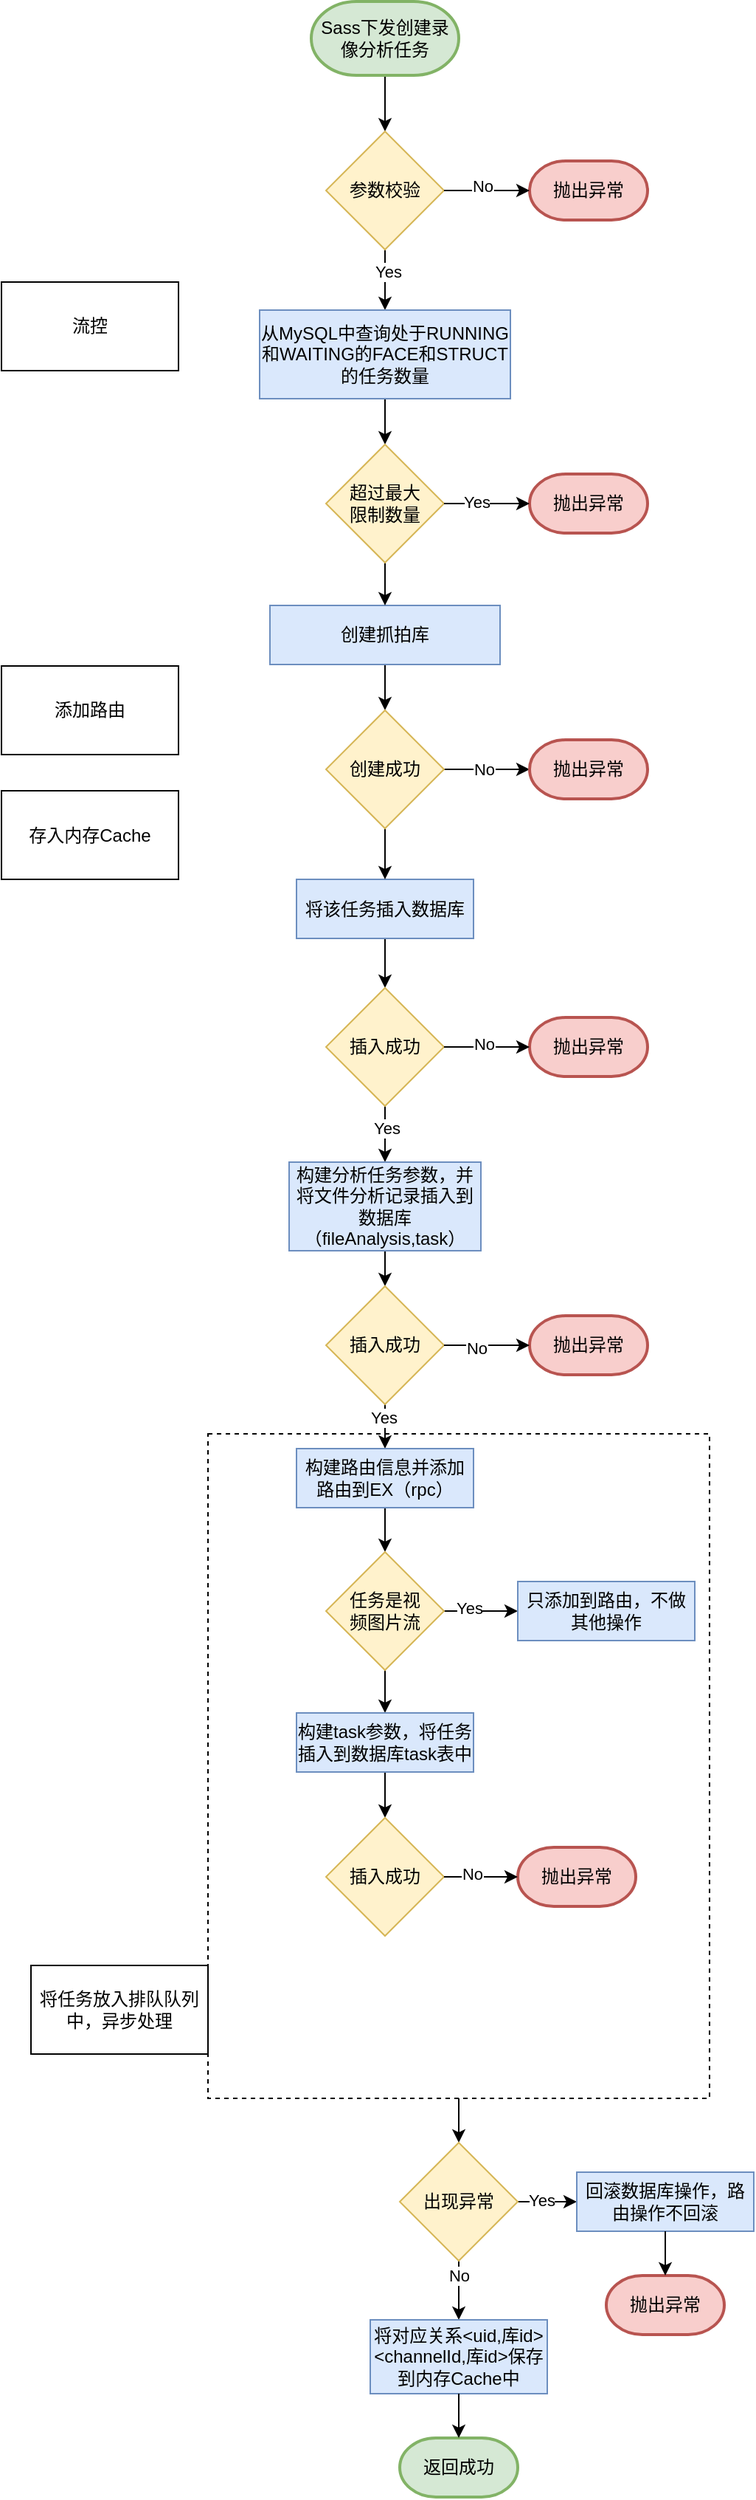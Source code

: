 <mxfile version="24.7.6">
  <diagram name="第 1 页" id="CMcUgNSJt625-ANRfRUt">
    <mxGraphModel dx="1147" dy="737" grid="1" gridSize="10" guides="1" tooltips="1" connect="1" arrows="1" fold="1" page="1" pageScale="1" pageWidth="827" pageHeight="1169" math="0" shadow="0">
      <root>
        <mxCell id="0" />
        <mxCell id="1" parent="0" />
        <mxCell id="2VXlJBjByZIwGx6ayslx-62" style="edgeStyle=orthogonalEdgeStyle;rounded=0;orthogonalLoop=1;jettySize=auto;html=1;exitX=0.5;exitY=1;exitDx=0;exitDy=0;" edge="1" parent="1" source="2VXlJBjByZIwGx6ayslx-58" target="2VXlJBjByZIwGx6ayslx-59">
          <mxGeometry relative="1" as="geometry" />
        </mxCell>
        <mxCell id="2VXlJBjByZIwGx6ayslx-58" value="" style="rounded=0;whiteSpace=wrap;html=1;dashed=1;fillColor=none;" vertex="1" parent="1">
          <mxGeometry x="250" y="1020" width="340" height="450" as="geometry" />
        </mxCell>
        <mxCell id="2VXlJBjByZIwGx6ayslx-3" style="edgeStyle=orthogonalEdgeStyle;rounded=0;orthogonalLoop=1;jettySize=auto;html=1;exitX=0.5;exitY=1;exitDx=0;exitDy=0;exitPerimeter=0;entryX=0.5;entryY=0;entryDx=0;entryDy=0;" edge="1" parent="1" source="2VXlJBjByZIwGx6ayslx-1" target="2VXlJBjByZIwGx6ayslx-2">
          <mxGeometry relative="1" as="geometry" />
        </mxCell>
        <mxCell id="2VXlJBjByZIwGx6ayslx-1" value="Sass下发创建录像分析任务" style="strokeWidth=2;html=1;shape=mxgraph.flowchart.terminator;whiteSpace=wrap;fillColor=#d5e8d4;strokeColor=#82b366;" vertex="1" parent="1">
          <mxGeometry x="320" y="50" width="100" height="50" as="geometry" />
        </mxCell>
        <mxCell id="2VXlJBjByZIwGx6ayslx-13" style="edgeStyle=orthogonalEdgeStyle;rounded=0;orthogonalLoop=1;jettySize=auto;html=1;exitX=0.5;exitY=1;exitDx=0;exitDy=0;entryX=0.5;entryY=0;entryDx=0;entryDy=0;" edge="1" parent="1" source="2VXlJBjByZIwGx6ayslx-2" target="2VXlJBjByZIwGx6ayslx-12">
          <mxGeometry relative="1" as="geometry" />
        </mxCell>
        <mxCell id="2VXlJBjByZIwGx6ayslx-14" value="Yes" style="edgeLabel;html=1;align=center;verticalAlign=middle;resizable=0;points=[];" vertex="1" connectable="0" parent="2VXlJBjByZIwGx6ayslx-13">
          <mxGeometry x="-0.268" y="2" relative="1" as="geometry">
            <mxPoint as="offset" />
          </mxGeometry>
        </mxCell>
        <mxCell id="2VXlJBjByZIwGx6ayslx-2" value="参数校验" style="rhombus;whiteSpace=wrap;html=1;fillColor=#fff2cc;strokeColor=#d6b656;" vertex="1" parent="1">
          <mxGeometry x="330" y="138" width="80" height="80" as="geometry" />
        </mxCell>
        <mxCell id="2VXlJBjByZIwGx6ayslx-4" value="抛出异常" style="strokeWidth=2;html=1;shape=mxgraph.flowchart.terminator;whiteSpace=wrap;fillColor=#f8cecc;strokeColor=#b85450;" vertex="1" parent="1">
          <mxGeometry x="468" y="158" width="80" height="40" as="geometry" />
        </mxCell>
        <mxCell id="2VXlJBjByZIwGx6ayslx-5" style="edgeStyle=orthogonalEdgeStyle;rounded=0;orthogonalLoop=1;jettySize=auto;html=1;exitX=1;exitY=0.5;exitDx=0;exitDy=0;entryX=0;entryY=0.5;entryDx=0;entryDy=0;entryPerimeter=0;" edge="1" parent="1" source="2VXlJBjByZIwGx6ayslx-2" target="2VXlJBjByZIwGx6ayslx-4">
          <mxGeometry relative="1" as="geometry" />
        </mxCell>
        <mxCell id="2VXlJBjByZIwGx6ayslx-6" value="No" style="edgeLabel;html=1;align=center;verticalAlign=middle;resizable=0;points=[];" vertex="1" connectable="0" parent="2VXlJBjByZIwGx6ayslx-5">
          <mxGeometry x="-0.103" y="3" relative="1" as="geometry">
            <mxPoint as="offset" />
          </mxGeometry>
        </mxCell>
        <mxCell id="2VXlJBjByZIwGx6ayslx-7" value="流控" style="rounded=0;whiteSpace=wrap;html=1;" vertex="1" parent="1">
          <mxGeometry x="110" y="240" width="120" height="60" as="geometry" />
        </mxCell>
        <mxCell id="2VXlJBjByZIwGx6ayslx-22" style="edgeStyle=orthogonalEdgeStyle;rounded=0;orthogonalLoop=1;jettySize=auto;html=1;exitX=0.5;exitY=1;exitDx=0;exitDy=0;entryX=0.5;entryY=0;entryDx=0;entryDy=0;" edge="1" parent="1" source="2VXlJBjByZIwGx6ayslx-8" target="2VXlJBjByZIwGx6ayslx-21">
          <mxGeometry relative="1" as="geometry" />
        </mxCell>
        <mxCell id="2VXlJBjByZIwGx6ayslx-8" value="创建抓拍库" style="rounded=0;whiteSpace=wrap;html=1;fillColor=#dae8fc;strokeColor=#6c8ebf;" vertex="1" parent="1">
          <mxGeometry x="292" y="459" width="156" height="40" as="geometry" />
        </mxCell>
        <mxCell id="2VXlJBjByZIwGx6ayslx-28" style="edgeStyle=orthogonalEdgeStyle;rounded=0;orthogonalLoop=1;jettySize=auto;html=1;exitX=0.5;exitY=1;exitDx=0;exitDy=0;entryX=0.5;entryY=0;entryDx=0;entryDy=0;" edge="1" parent="1" source="2VXlJBjByZIwGx6ayslx-9" target="2VXlJBjByZIwGx6ayslx-27">
          <mxGeometry relative="1" as="geometry" />
        </mxCell>
        <mxCell id="2VXlJBjByZIwGx6ayslx-9" value="将该任务插入数据库" style="rounded=0;whiteSpace=wrap;html=1;fillColor=#dae8fc;strokeColor=#6c8ebf;" vertex="1" parent="1">
          <mxGeometry x="310" y="644.5" width="120" height="40" as="geometry" />
        </mxCell>
        <mxCell id="2VXlJBjByZIwGx6ayslx-10" value="添加路由" style="rounded=0;whiteSpace=wrap;html=1;" vertex="1" parent="1">
          <mxGeometry x="110" y="500" width="120" height="60" as="geometry" />
        </mxCell>
        <mxCell id="2VXlJBjByZIwGx6ayslx-11" value="存入内存Cache" style="rounded=0;whiteSpace=wrap;html=1;" vertex="1" parent="1">
          <mxGeometry x="110" y="584.5" width="120" height="60" as="geometry" />
        </mxCell>
        <mxCell id="2VXlJBjByZIwGx6ayslx-17" style="edgeStyle=orthogonalEdgeStyle;rounded=0;orthogonalLoop=1;jettySize=auto;html=1;exitX=0.5;exitY=1;exitDx=0;exitDy=0;entryX=0.5;entryY=0;entryDx=0;entryDy=0;" edge="1" parent="1" source="2VXlJBjByZIwGx6ayslx-12" target="2VXlJBjByZIwGx6ayslx-15">
          <mxGeometry relative="1" as="geometry" />
        </mxCell>
        <mxCell id="2VXlJBjByZIwGx6ayslx-12" value="从MySQL中查询处于RUNNING和WAITING的FACE和STRUCT的任务数量" style="rounded=0;whiteSpace=wrap;html=1;fillColor=#dae8fc;strokeColor=#6c8ebf;" vertex="1" parent="1">
          <mxGeometry x="285" y="259" width="170" height="60" as="geometry" />
        </mxCell>
        <mxCell id="2VXlJBjByZIwGx6ayslx-20" style="edgeStyle=orthogonalEdgeStyle;rounded=0;orthogonalLoop=1;jettySize=auto;html=1;exitX=0.5;exitY=1;exitDx=0;exitDy=0;entryX=0.5;entryY=0;entryDx=0;entryDy=0;" edge="1" parent="1" source="2VXlJBjByZIwGx6ayslx-15" target="2VXlJBjByZIwGx6ayslx-8">
          <mxGeometry relative="1" as="geometry" />
        </mxCell>
        <mxCell id="2VXlJBjByZIwGx6ayslx-15" value="超过最大&lt;div&gt;限制数量&lt;/div&gt;" style="rhombus;whiteSpace=wrap;html=1;fillColor=#fff2cc;strokeColor=#d6b656;" vertex="1" parent="1">
          <mxGeometry x="330" y="350" width="80" height="80" as="geometry" />
        </mxCell>
        <mxCell id="2VXlJBjByZIwGx6ayslx-16" value="抛出异常" style="strokeWidth=2;html=1;shape=mxgraph.flowchart.terminator;whiteSpace=wrap;fillColor=#f8cecc;strokeColor=#b85450;" vertex="1" parent="1">
          <mxGeometry x="468" y="370" width="80" height="40" as="geometry" />
        </mxCell>
        <mxCell id="2VXlJBjByZIwGx6ayslx-18" style="edgeStyle=orthogonalEdgeStyle;rounded=0;orthogonalLoop=1;jettySize=auto;html=1;exitX=1;exitY=0.5;exitDx=0;exitDy=0;entryX=0;entryY=0.5;entryDx=0;entryDy=0;entryPerimeter=0;" edge="1" parent="1" source="2VXlJBjByZIwGx6ayslx-15" target="2VXlJBjByZIwGx6ayslx-16">
          <mxGeometry relative="1" as="geometry" />
        </mxCell>
        <mxCell id="2VXlJBjByZIwGx6ayslx-19" value="Yes" style="edgeLabel;html=1;align=center;verticalAlign=middle;resizable=0;points=[];" vertex="1" connectable="0" parent="2VXlJBjByZIwGx6ayslx-18">
          <mxGeometry x="-0.241" y="1" relative="1" as="geometry">
            <mxPoint as="offset" />
          </mxGeometry>
        </mxCell>
        <mxCell id="2VXlJBjByZIwGx6ayslx-24" style="edgeStyle=orthogonalEdgeStyle;rounded=0;orthogonalLoop=1;jettySize=auto;html=1;exitX=1;exitY=0.5;exitDx=0;exitDy=0;" edge="1" parent="1" source="2VXlJBjByZIwGx6ayslx-21" target="2VXlJBjByZIwGx6ayslx-23">
          <mxGeometry relative="1" as="geometry" />
        </mxCell>
        <mxCell id="2VXlJBjByZIwGx6ayslx-25" value="No" style="edgeLabel;html=1;align=center;verticalAlign=middle;resizable=0;points=[];" vertex="1" connectable="0" parent="2VXlJBjByZIwGx6ayslx-24">
          <mxGeometry x="-0.069" relative="1" as="geometry">
            <mxPoint as="offset" />
          </mxGeometry>
        </mxCell>
        <mxCell id="2VXlJBjByZIwGx6ayslx-26" style="edgeStyle=orthogonalEdgeStyle;rounded=0;orthogonalLoop=1;jettySize=auto;html=1;exitX=0.5;exitY=1;exitDx=0;exitDy=0;entryX=0.5;entryY=0;entryDx=0;entryDy=0;" edge="1" parent="1" source="2VXlJBjByZIwGx6ayslx-21" target="2VXlJBjByZIwGx6ayslx-9">
          <mxGeometry relative="1" as="geometry">
            <mxPoint x="370" y="640" as="targetPoint" />
          </mxGeometry>
        </mxCell>
        <mxCell id="2VXlJBjByZIwGx6ayslx-21" value="创建成功" style="rhombus;whiteSpace=wrap;html=1;fillColor=#fff2cc;strokeColor=#d6b656;" vertex="1" parent="1">
          <mxGeometry x="330" y="530" width="80" height="80" as="geometry" />
        </mxCell>
        <mxCell id="2VXlJBjByZIwGx6ayslx-23" value="抛出异常" style="strokeWidth=2;html=1;shape=mxgraph.flowchart.terminator;whiteSpace=wrap;fillColor=#f8cecc;strokeColor=#b85450;" vertex="1" parent="1">
          <mxGeometry x="468" y="550" width="80" height="40" as="geometry" />
        </mxCell>
        <mxCell id="2VXlJBjByZIwGx6ayslx-34" style="edgeStyle=orthogonalEdgeStyle;rounded=0;orthogonalLoop=1;jettySize=auto;html=1;exitX=0.5;exitY=1;exitDx=0;exitDy=0;entryX=0.5;entryY=0;entryDx=0;entryDy=0;" edge="1" parent="1" source="2VXlJBjByZIwGx6ayslx-27" target="2VXlJBjByZIwGx6ayslx-33">
          <mxGeometry relative="1" as="geometry" />
        </mxCell>
        <mxCell id="2VXlJBjByZIwGx6ayslx-35" value="Yes" style="edgeLabel;html=1;align=center;verticalAlign=middle;resizable=0;points=[];" vertex="1" connectable="0" parent="2VXlJBjByZIwGx6ayslx-34">
          <mxGeometry x="-0.231" y="1" relative="1" as="geometry">
            <mxPoint as="offset" />
          </mxGeometry>
        </mxCell>
        <mxCell id="2VXlJBjByZIwGx6ayslx-27" value="插入成功" style="rhombus;whiteSpace=wrap;html=1;fillColor=#fff2cc;strokeColor=#d6b656;" vertex="1" parent="1">
          <mxGeometry x="330" y="718" width="80" height="80" as="geometry" />
        </mxCell>
        <mxCell id="2VXlJBjByZIwGx6ayslx-29" value="抛出异常" style="strokeWidth=2;html=1;shape=mxgraph.flowchart.terminator;whiteSpace=wrap;fillColor=#f8cecc;strokeColor=#b85450;" vertex="1" parent="1">
          <mxGeometry x="468" y="738" width="80" height="40" as="geometry" />
        </mxCell>
        <mxCell id="2VXlJBjByZIwGx6ayslx-30" style="edgeStyle=orthogonalEdgeStyle;rounded=0;orthogonalLoop=1;jettySize=auto;html=1;exitX=1;exitY=0.5;exitDx=0;exitDy=0;entryX=0;entryY=0.5;entryDx=0;entryDy=0;entryPerimeter=0;" edge="1" parent="1" source="2VXlJBjByZIwGx6ayslx-27" target="2VXlJBjByZIwGx6ayslx-29">
          <mxGeometry relative="1" as="geometry" />
        </mxCell>
        <mxCell id="2VXlJBjByZIwGx6ayslx-31" value="No" style="edgeLabel;html=1;align=center;verticalAlign=middle;resizable=0;points=[];" vertex="1" connectable="0" parent="2VXlJBjByZIwGx6ayslx-30">
          <mxGeometry x="-0.069" y="2" relative="1" as="geometry">
            <mxPoint as="offset" />
          </mxGeometry>
        </mxCell>
        <mxCell id="2VXlJBjByZIwGx6ayslx-39" style="edgeStyle=orthogonalEdgeStyle;rounded=0;orthogonalLoop=1;jettySize=auto;html=1;exitX=0.5;exitY=1;exitDx=0;exitDy=0;entryX=0.5;entryY=0;entryDx=0;entryDy=0;" edge="1" parent="1" source="2VXlJBjByZIwGx6ayslx-33" target="2VXlJBjByZIwGx6ayslx-36">
          <mxGeometry relative="1" as="geometry" />
        </mxCell>
        <mxCell id="2VXlJBjByZIwGx6ayslx-33" value="构建分析任务参数，并将文件分析记录插入到数据库（fileAnalysis,task）" style="rounded=0;whiteSpace=wrap;html=1;fillColor=#dae8fc;strokeColor=#6c8ebf;" vertex="1" parent="1">
          <mxGeometry x="305" y="836" width="130" height="60" as="geometry" />
        </mxCell>
        <mxCell id="2VXlJBjByZIwGx6ayslx-42" style="edgeStyle=orthogonalEdgeStyle;rounded=0;orthogonalLoop=1;jettySize=auto;html=1;exitX=0.5;exitY=1;exitDx=0;exitDy=0;entryX=0.5;entryY=0;entryDx=0;entryDy=0;" edge="1" parent="1" source="2VXlJBjByZIwGx6ayslx-36" target="2VXlJBjByZIwGx6ayslx-41">
          <mxGeometry relative="1" as="geometry" />
        </mxCell>
        <mxCell id="2VXlJBjByZIwGx6ayslx-43" value="Yes" style="edgeLabel;html=1;align=center;verticalAlign=middle;resizable=0;points=[];" vertex="1" connectable="0" parent="2VXlJBjByZIwGx6ayslx-42">
          <mxGeometry x="-0.4" y="-1" relative="1" as="geometry">
            <mxPoint as="offset" />
          </mxGeometry>
        </mxCell>
        <mxCell id="2VXlJBjByZIwGx6ayslx-36" value="插入成功" style="rhombus;whiteSpace=wrap;html=1;fillColor=#fff2cc;strokeColor=#d6b656;" vertex="1" parent="1">
          <mxGeometry x="330" y="920" width="80" height="80" as="geometry" />
        </mxCell>
        <mxCell id="2VXlJBjByZIwGx6ayslx-37" value="抛出异常" style="strokeWidth=2;html=1;shape=mxgraph.flowchart.terminator;whiteSpace=wrap;fillColor=#f8cecc;strokeColor=#b85450;" vertex="1" parent="1">
          <mxGeometry x="468" y="940" width="80" height="40" as="geometry" />
        </mxCell>
        <mxCell id="2VXlJBjByZIwGx6ayslx-38" style="edgeStyle=orthogonalEdgeStyle;rounded=0;orthogonalLoop=1;jettySize=auto;html=1;exitX=1;exitY=0.5;exitDx=0;exitDy=0;entryX=0;entryY=0.5;entryDx=0;entryDy=0;entryPerimeter=0;" edge="1" parent="1" source="2VXlJBjByZIwGx6ayslx-36" target="2VXlJBjByZIwGx6ayslx-37">
          <mxGeometry relative="1" as="geometry" />
        </mxCell>
        <mxCell id="2VXlJBjByZIwGx6ayslx-40" value="No" style="edgeLabel;html=1;align=center;verticalAlign=middle;resizable=0;points=[];" vertex="1" connectable="0" parent="2VXlJBjByZIwGx6ayslx-38">
          <mxGeometry x="-0.241" y="-2" relative="1" as="geometry">
            <mxPoint as="offset" />
          </mxGeometry>
        </mxCell>
        <mxCell id="2VXlJBjByZIwGx6ayslx-46" style="edgeStyle=orthogonalEdgeStyle;rounded=0;orthogonalLoop=1;jettySize=auto;html=1;exitX=0.5;exitY=1;exitDx=0;exitDy=0;entryX=0.5;entryY=0;entryDx=0;entryDy=0;" edge="1" parent="1" source="2VXlJBjByZIwGx6ayslx-41" target="2VXlJBjByZIwGx6ayslx-44">
          <mxGeometry relative="1" as="geometry" />
        </mxCell>
        <mxCell id="2VXlJBjByZIwGx6ayslx-41" value="构建路由信息并添加路由到EX（rpc）" style="rounded=0;whiteSpace=wrap;html=1;fillColor=#dae8fc;strokeColor=#6c8ebf;" vertex="1" parent="1">
          <mxGeometry x="310" y="1030" width="120" height="40" as="geometry" />
        </mxCell>
        <mxCell id="2VXlJBjByZIwGx6ayslx-47" style="edgeStyle=orthogonalEdgeStyle;rounded=0;orthogonalLoop=1;jettySize=auto;html=1;exitX=1;exitY=0.5;exitDx=0;exitDy=0;entryX=0;entryY=0.5;entryDx=0;entryDy=0;" edge="1" parent="1" source="2VXlJBjByZIwGx6ayslx-44" target="2VXlJBjByZIwGx6ayslx-45">
          <mxGeometry relative="1" as="geometry" />
        </mxCell>
        <mxCell id="2VXlJBjByZIwGx6ayslx-48" value="Yes" style="edgeLabel;html=1;align=center;verticalAlign=middle;resizable=0;points=[];" vertex="1" connectable="0" parent="2VXlJBjByZIwGx6ayslx-47">
          <mxGeometry x="-0.32" y="2" relative="1" as="geometry">
            <mxPoint as="offset" />
          </mxGeometry>
        </mxCell>
        <mxCell id="2VXlJBjByZIwGx6ayslx-51" style="edgeStyle=orthogonalEdgeStyle;rounded=0;orthogonalLoop=1;jettySize=auto;html=1;exitX=0.5;exitY=1;exitDx=0;exitDy=0;entryX=0.5;entryY=0;entryDx=0;entryDy=0;" edge="1" parent="1" source="2VXlJBjByZIwGx6ayslx-44" target="2VXlJBjByZIwGx6ayslx-50">
          <mxGeometry relative="1" as="geometry" />
        </mxCell>
        <mxCell id="2VXlJBjByZIwGx6ayslx-44" value="任务是视&lt;div&gt;频图片流&lt;/div&gt;" style="rhombus;whiteSpace=wrap;html=1;fillColor=#fff2cc;strokeColor=#d6b656;" vertex="1" parent="1">
          <mxGeometry x="330" y="1100" width="80" height="80" as="geometry" />
        </mxCell>
        <mxCell id="2VXlJBjByZIwGx6ayslx-45" value="只添加到路由，不做其他操作" style="rounded=0;whiteSpace=wrap;html=1;fillColor=#dae8fc;strokeColor=#6c8ebf;" vertex="1" parent="1">
          <mxGeometry x="460" y="1120" width="120" height="40" as="geometry" />
        </mxCell>
        <mxCell id="2VXlJBjByZIwGx6ayslx-54" style="edgeStyle=orthogonalEdgeStyle;rounded=0;orthogonalLoop=1;jettySize=auto;html=1;exitX=0.5;exitY=1;exitDx=0;exitDy=0;entryX=0.5;entryY=0;entryDx=0;entryDy=0;" edge="1" parent="1" source="2VXlJBjByZIwGx6ayslx-50" target="2VXlJBjByZIwGx6ayslx-52">
          <mxGeometry relative="1" as="geometry" />
        </mxCell>
        <mxCell id="2VXlJBjByZIwGx6ayslx-50" value="构建task参数，将任务插入到数据库task表中" style="rounded=0;whiteSpace=wrap;html=1;fillColor=#dae8fc;strokeColor=#6c8ebf;" vertex="1" parent="1">
          <mxGeometry x="310" y="1209" width="120" height="40" as="geometry" />
        </mxCell>
        <mxCell id="2VXlJBjByZIwGx6ayslx-52" value="插入成功" style="rhombus;whiteSpace=wrap;html=1;fillColor=#fff2cc;strokeColor=#d6b656;" vertex="1" parent="1">
          <mxGeometry x="330" y="1280" width="80" height="80" as="geometry" />
        </mxCell>
        <mxCell id="2VXlJBjByZIwGx6ayslx-53" value="抛出异常" style="strokeWidth=2;html=1;shape=mxgraph.flowchart.terminator;whiteSpace=wrap;fillColor=#f8cecc;strokeColor=#b85450;" vertex="1" parent="1">
          <mxGeometry x="460" y="1300" width="80" height="40" as="geometry" />
        </mxCell>
        <mxCell id="2VXlJBjByZIwGx6ayslx-55" style="edgeStyle=orthogonalEdgeStyle;rounded=0;orthogonalLoop=1;jettySize=auto;html=1;exitX=1;exitY=0.5;exitDx=0;exitDy=0;entryX=0;entryY=0.5;entryDx=0;entryDy=0;entryPerimeter=0;" edge="1" parent="1" source="2VXlJBjByZIwGx6ayslx-52" target="2VXlJBjByZIwGx6ayslx-53">
          <mxGeometry relative="1" as="geometry" />
        </mxCell>
        <mxCell id="2VXlJBjByZIwGx6ayslx-56" value="No" style="edgeLabel;html=1;align=center;verticalAlign=middle;resizable=0;points=[];" vertex="1" connectable="0" parent="2VXlJBjByZIwGx6ayslx-55">
          <mxGeometry x="-0.24" y="-1" relative="1" as="geometry">
            <mxPoint y="-3" as="offset" />
          </mxGeometry>
        </mxCell>
        <mxCell id="2VXlJBjByZIwGx6ayslx-57" value="将任务放入排队队列中，异步处理" style="rounded=0;whiteSpace=wrap;html=1;" vertex="1" parent="1">
          <mxGeometry x="130" y="1380" width="120" height="60" as="geometry" />
        </mxCell>
        <mxCell id="2VXlJBjByZIwGx6ayslx-61" style="edgeStyle=orthogonalEdgeStyle;rounded=0;orthogonalLoop=1;jettySize=auto;html=1;exitX=1;exitY=0.5;exitDx=0;exitDy=0;entryX=0;entryY=0.5;entryDx=0;entryDy=0;" edge="1" parent="1" source="2VXlJBjByZIwGx6ayslx-59" target="2VXlJBjByZIwGx6ayslx-60">
          <mxGeometry relative="1" as="geometry" />
        </mxCell>
        <mxCell id="2VXlJBjByZIwGx6ayslx-67" value="Yes" style="edgeLabel;html=1;align=center;verticalAlign=middle;resizable=0;points=[];" vertex="1" connectable="0" parent="2VXlJBjByZIwGx6ayslx-61">
          <mxGeometry x="-0.2" y="1" relative="1" as="geometry">
            <mxPoint as="offset" />
          </mxGeometry>
        </mxCell>
        <mxCell id="2VXlJBjByZIwGx6ayslx-66" style="edgeStyle=orthogonalEdgeStyle;rounded=0;orthogonalLoop=1;jettySize=auto;html=1;exitX=0.5;exitY=1;exitDx=0;exitDy=0;entryX=0.5;entryY=0;entryDx=0;entryDy=0;" edge="1" parent="1" source="2VXlJBjByZIwGx6ayslx-59" target="2VXlJBjByZIwGx6ayslx-65">
          <mxGeometry relative="1" as="geometry" />
        </mxCell>
        <mxCell id="2VXlJBjByZIwGx6ayslx-68" value="No" style="edgeLabel;html=1;align=center;verticalAlign=middle;resizable=0;points=[];" vertex="1" connectable="0" parent="2VXlJBjByZIwGx6ayslx-66">
          <mxGeometry x="-0.5" relative="1" as="geometry">
            <mxPoint as="offset" />
          </mxGeometry>
        </mxCell>
        <mxCell id="2VXlJBjByZIwGx6ayslx-59" value="出现异常" style="rhombus;whiteSpace=wrap;html=1;fillColor=#fff2cc;strokeColor=#d6b656;" vertex="1" parent="1">
          <mxGeometry x="380" y="1500" width="80" height="80" as="geometry" />
        </mxCell>
        <mxCell id="2VXlJBjByZIwGx6ayslx-60" value="回滚数据库操作，路由操作不回滚" style="rounded=0;whiteSpace=wrap;html=1;fillColor=#dae8fc;strokeColor=#6c8ebf;" vertex="1" parent="1">
          <mxGeometry x="500" y="1520" width="120" height="40" as="geometry" />
        </mxCell>
        <mxCell id="2VXlJBjByZIwGx6ayslx-63" value="抛出异常" style="strokeWidth=2;html=1;shape=mxgraph.flowchart.terminator;whiteSpace=wrap;fillColor=#f8cecc;strokeColor=#b85450;" vertex="1" parent="1">
          <mxGeometry x="520" y="1590" width="80" height="40" as="geometry" />
        </mxCell>
        <mxCell id="2VXlJBjByZIwGx6ayslx-64" style="edgeStyle=orthogonalEdgeStyle;rounded=0;orthogonalLoop=1;jettySize=auto;html=1;exitX=0.5;exitY=1;exitDx=0;exitDy=0;entryX=0.5;entryY=0;entryDx=0;entryDy=0;entryPerimeter=0;" edge="1" parent="1" source="2VXlJBjByZIwGx6ayslx-60" target="2VXlJBjByZIwGx6ayslx-63">
          <mxGeometry relative="1" as="geometry" />
        </mxCell>
        <mxCell id="2VXlJBjByZIwGx6ayslx-65" value="将对应关系&amp;lt;uid,库id&amp;gt;&lt;div&gt;&amp;lt;channelId,库id&amp;gt;保存到内存Cache中&lt;/div&gt;" style="rounded=0;whiteSpace=wrap;html=1;fillColor=#dae8fc;strokeColor=#6c8ebf;" vertex="1" parent="1">
          <mxGeometry x="360" y="1620" width="120" height="50" as="geometry" />
        </mxCell>
        <mxCell id="2VXlJBjByZIwGx6ayslx-69" value="返回成功" style="strokeWidth=2;html=1;shape=mxgraph.flowchart.terminator;whiteSpace=wrap;fillColor=#d5e8d4;strokeColor=#82b366;" vertex="1" parent="1">
          <mxGeometry x="380" y="1700" width="80" height="40" as="geometry" />
        </mxCell>
        <mxCell id="2VXlJBjByZIwGx6ayslx-70" style="edgeStyle=orthogonalEdgeStyle;rounded=0;orthogonalLoop=1;jettySize=auto;html=1;exitX=0.5;exitY=1;exitDx=0;exitDy=0;entryX=0.5;entryY=0;entryDx=0;entryDy=0;entryPerimeter=0;" edge="1" parent="1" source="2VXlJBjByZIwGx6ayslx-65" target="2VXlJBjByZIwGx6ayslx-69">
          <mxGeometry relative="1" as="geometry" />
        </mxCell>
      </root>
    </mxGraphModel>
  </diagram>
</mxfile>
